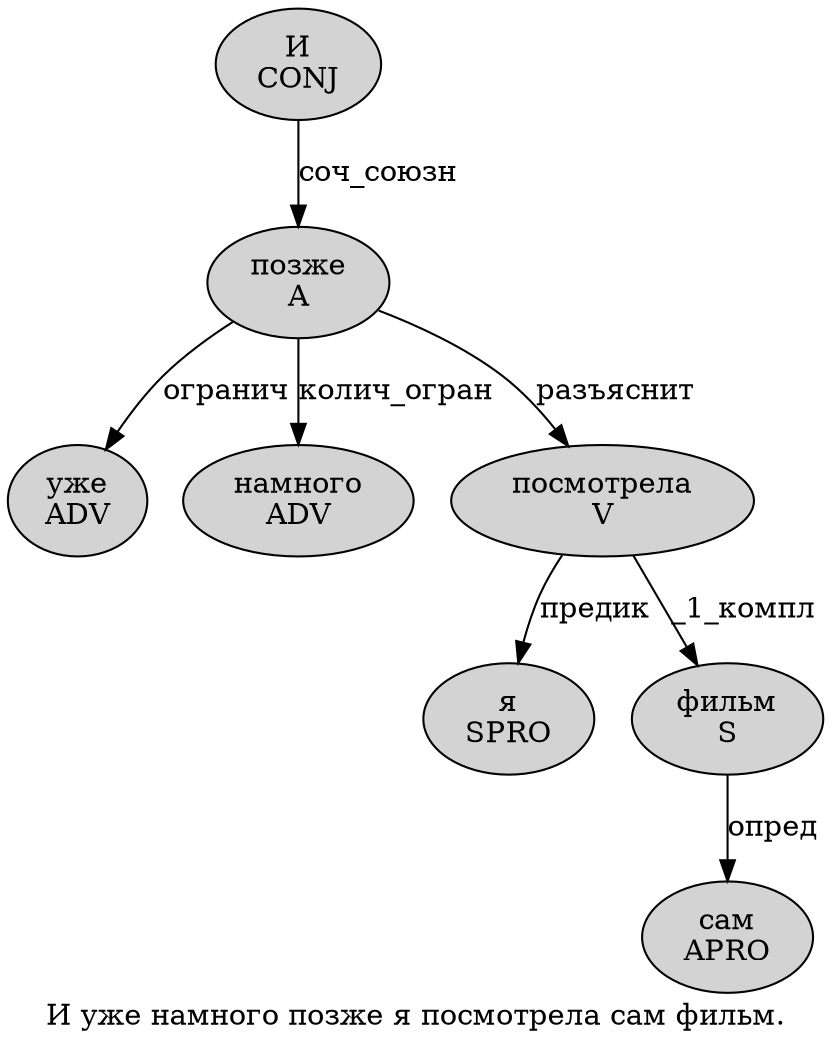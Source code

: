 digraph SENTENCE_2796 {
	graph [label="И уже намного позже я посмотрела сам фильм."]
	node [style=filled]
		0 [label="И
CONJ" color="" fillcolor=lightgray penwidth=1 shape=ellipse]
		1 [label="уже
ADV" color="" fillcolor=lightgray penwidth=1 shape=ellipse]
		2 [label="намного
ADV" color="" fillcolor=lightgray penwidth=1 shape=ellipse]
		3 [label="позже
A" color="" fillcolor=lightgray penwidth=1 shape=ellipse]
		4 [label="я
SPRO" color="" fillcolor=lightgray penwidth=1 shape=ellipse]
		5 [label="посмотрела
V" color="" fillcolor=lightgray penwidth=1 shape=ellipse]
		6 [label="сам
APRO" color="" fillcolor=lightgray penwidth=1 shape=ellipse]
		7 [label="фильм
S" color="" fillcolor=lightgray penwidth=1 shape=ellipse]
			3 -> 1 [label="огранич"]
			3 -> 2 [label="колич_огран"]
			3 -> 5 [label="разъяснит"]
			5 -> 4 [label="предик"]
			5 -> 7 [label="_1_компл"]
			0 -> 3 [label="соч_союзн"]
			7 -> 6 [label="опред"]
}